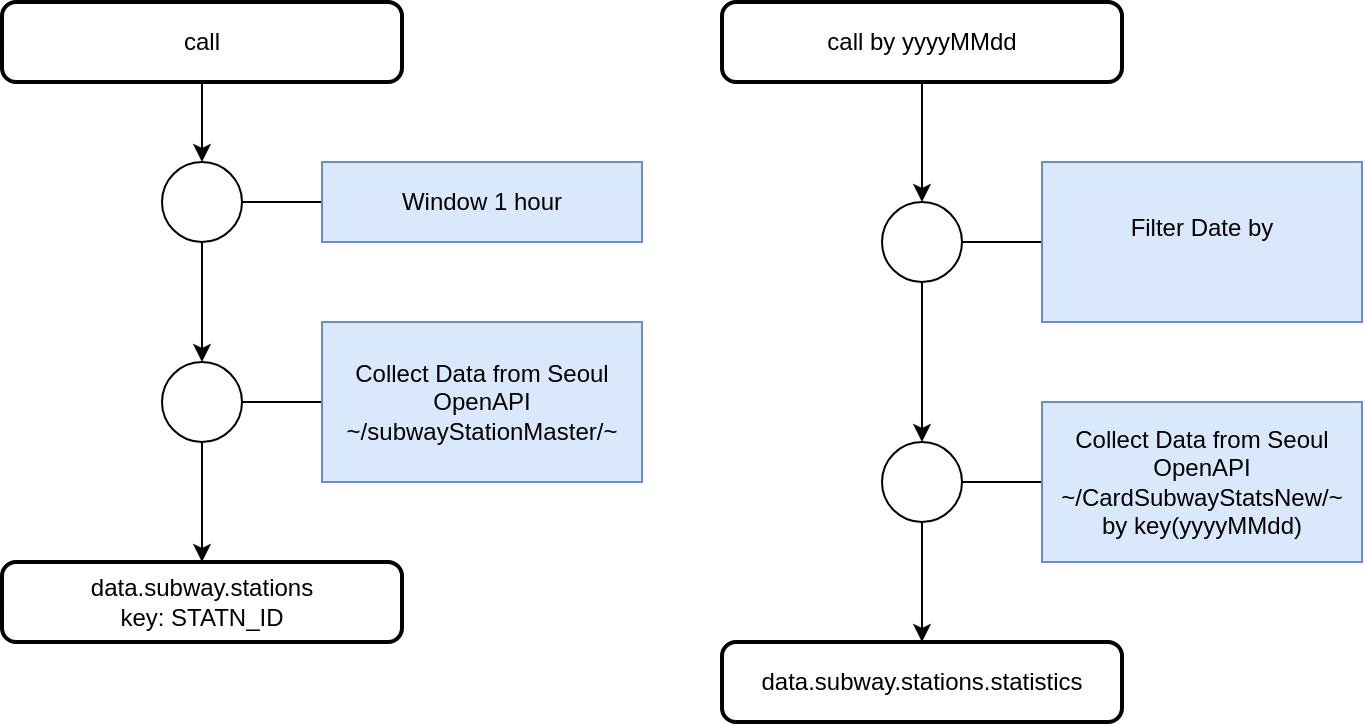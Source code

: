 <mxfile version="24.4.7" type="github">
  <diagram name="페이지-1" id="JWyKKp6nfTICBsnojCP5">
    <mxGraphModel dx="1434" dy="756" grid="1" gridSize="10" guides="1" tooltips="1" connect="1" arrows="1" fold="1" page="1" pageScale="1" pageWidth="827" pageHeight="1169" math="0" shadow="0">
      <root>
        <mxCell id="0" />
        <mxCell id="1" parent="0" />
        <mxCell id="SGr65tSHeNTUfyerGdpC-85" style="edgeStyle=orthogonalEdgeStyle;rounded=0;orthogonalLoop=1;jettySize=auto;html=1;entryX=0.5;entryY=0;entryDx=0;entryDy=0;" parent="1" source="y0M5lhtuxYC9Bl8y9-jR-1" target="SGr65tSHeNTUfyerGdpC-82" edge="1">
          <mxGeometry relative="1" as="geometry" />
        </mxCell>
        <mxCell id="y0M5lhtuxYC9Bl8y9-jR-1" value="&lt;div&gt;&lt;span style=&quot;background-color: initial;&quot;&gt;call&lt;/span&gt;&lt;br&gt;&lt;/div&gt;" style="rounded=1;whiteSpace=wrap;html=1;absoluteArcSize=1;arcSize=14;strokeWidth=2;" parent="1" vertex="1">
          <mxGeometry x="40" y="80" width="200" height="40" as="geometry" />
        </mxCell>
        <mxCell id="SGr65tSHeNTUfyerGdpC-9" value="" style="group" parent="1" vertex="1" connectable="0">
          <mxGeometry x="120" y="240" width="240" height="80" as="geometry" />
        </mxCell>
        <mxCell id="SGr65tSHeNTUfyerGdpC-10" value="" style="shape=ellipse;html=1;dashed=0;whiteSpace=wrap;perimeter=ellipsePerimeter;" parent="SGr65tSHeNTUfyerGdpC-9" vertex="1">
          <mxGeometry y="20" width="40" height="40" as="geometry" />
        </mxCell>
        <mxCell id="SGr65tSHeNTUfyerGdpC-11" style="edgeStyle=orthogonalEdgeStyle;rounded=0;orthogonalLoop=1;jettySize=auto;html=1;exitX=0;exitY=0.5;exitDx=0;exitDy=0;entryX=1;entryY=0.5;entryDx=0;entryDy=0;endArrow=none;endFill=0;" parent="SGr65tSHeNTUfyerGdpC-9" source="SGr65tSHeNTUfyerGdpC-12" target="SGr65tSHeNTUfyerGdpC-10" edge="1">
          <mxGeometry relative="1" as="geometry" />
        </mxCell>
        <mxCell id="SGr65tSHeNTUfyerGdpC-12" value="Collect Data from Seoul OpenAPI&lt;div&gt;~/subwayStationMaster/~&lt;br&gt;&lt;/div&gt;" style="text;html=1;align=center;verticalAlign=middle;whiteSpace=wrap;rounded=0;fillColor=#dae8fc;strokeColor=#6c8ebf;" parent="SGr65tSHeNTUfyerGdpC-9" vertex="1">
          <mxGeometry x="80" width="160" height="80" as="geometry" />
        </mxCell>
        <mxCell id="SGr65tSHeNTUfyerGdpC-16" value="&lt;div&gt;&lt;span style=&quot;background-color: initial;&quot;&gt;data.subway.stations&lt;/span&gt;&lt;br&gt;&lt;/div&gt;&lt;div&gt;&lt;span style=&quot;background-color: initial;&quot;&gt;key: STATN_ID&lt;/span&gt;&lt;/div&gt;" style="rounded=1;whiteSpace=wrap;html=1;absoluteArcSize=1;arcSize=14;strokeWidth=2;" parent="1" vertex="1">
          <mxGeometry x="40" y="360" width="200" height="40" as="geometry" />
        </mxCell>
        <mxCell id="SGr65tSHeNTUfyerGdpC-17" value="" style="edgeStyle=orthogonalEdgeStyle;rounded=0;orthogonalLoop=1;jettySize=auto;html=1;entryX=0.5;entryY=0;entryDx=0;entryDy=0;" parent="1" source="SGr65tSHeNTUfyerGdpC-10" target="SGr65tSHeNTUfyerGdpC-16" edge="1">
          <mxGeometry relative="1" as="geometry">
            <mxPoint as="offset" />
          </mxGeometry>
        </mxCell>
        <mxCell id="J1jjIrSKAcxXrrK791d9-6" style="edgeStyle=orthogonalEdgeStyle;rounded=0;orthogonalLoop=1;jettySize=auto;html=1;entryX=0.5;entryY=0;entryDx=0;entryDy=0;" parent="1" source="SGr65tSHeNTUfyerGdpC-18" target="SGr65tSHeNTUfyerGdpC-29" edge="1">
          <mxGeometry relative="1" as="geometry" />
        </mxCell>
        <mxCell id="SGr65tSHeNTUfyerGdpC-18" value="&lt;div&gt;&lt;span style=&quot;background-color: initial;&quot;&gt;call by&lt;/span&gt;&lt;span style=&quot;background-color: initial;&quot;&gt;&amp;nbsp;yyyyMMdd&lt;/span&gt;&lt;/div&gt;" style="rounded=1;whiteSpace=wrap;html=1;absoluteArcSize=1;arcSize=14;strokeWidth=2;" parent="1" vertex="1">
          <mxGeometry x="400" y="80" width="200" height="40" as="geometry" />
        </mxCell>
        <mxCell id="SGr65tSHeNTUfyerGdpC-24" value="" style="group" parent="1" vertex="1" connectable="0">
          <mxGeometry x="480" y="280" width="240" height="80" as="geometry" />
        </mxCell>
        <mxCell id="SGr65tSHeNTUfyerGdpC-25" value="" style="shape=ellipse;html=1;dashed=0;whiteSpace=wrap;perimeter=ellipsePerimeter;" parent="SGr65tSHeNTUfyerGdpC-24" vertex="1">
          <mxGeometry y="20" width="40" height="40" as="geometry" />
        </mxCell>
        <mxCell id="SGr65tSHeNTUfyerGdpC-26" style="edgeStyle=orthogonalEdgeStyle;rounded=0;orthogonalLoop=1;jettySize=auto;html=1;exitX=0;exitY=0.5;exitDx=0;exitDy=0;entryX=1;entryY=0.5;entryDx=0;entryDy=0;endArrow=none;endFill=0;" parent="SGr65tSHeNTUfyerGdpC-24" source="SGr65tSHeNTUfyerGdpC-27" target="SGr65tSHeNTUfyerGdpC-25" edge="1">
          <mxGeometry relative="1" as="geometry" />
        </mxCell>
        <mxCell id="SGr65tSHeNTUfyerGdpC-27" value="Collect Data from Seoul OpenAPI&lt;div&gt;~/CardSubwayStatsNew/~&lt;br&gt;&lt;/div&gt;&lt;div&gt;by key(yyyyMMdd)&lt;/div&gt;" style="text;html=1;align=center;verticalAlign=middle;whiteSpace=wrap;rounded=0;fillColor=#dae8fc;strokeColor=#6c8ebf;" parent="SGr65tSHeNTUfyerGdpC-24" vertex="1">
          <mxGeometry x="80" width="160" height="80" as="geometry" />
        </mxCell>
        <mxCell id="SGr65tSHeNTUfyerGdpC-33" style="edgeStyle=orthogonalEdgeStyle;rounded=0;orthogonalLoop=1;jettySize=auto;html=1;entryX=0.5;entryY=0;entryDx=0;entryDy=0;" parent="1" source="SGr65tSHeNTUfyerGdpC-29" target="SGr65tSHeNTUfyerGdpC-25" edge="1">
          <mxGeometry relative="1" as="geometry" />
        </mxCell>
        <mxCell id="SGr65tSHeNTUfyerGdpC-37" value="" style="group" parent="1" vertex="1" connectable="0">
          <mxGeometry x="480" y="160" width="240" height="80" as="geometry" />
        </mxCell>
        <mxCell id="SGr65tSHeNTUfyerGdpC-29" value="" style="shape=ellipse;html=1;dashed=0;whiteSpace=wrap;perimeter=ellipsePerimeter;" parent="SGr65tSHeNTUfyerGdpC-37" vertex="1">
          <mxGeometry y="20" width="40" height="40" as="geometry" />
        </mxCell>
        <mxCell id="SGr65tSHeNTUfyerGdpC-30" style="edgeStyle=orthogonalEdgeStyle;rounded=0;orthogonalLoop=1;jettySize=auto;html=1;exitX=0;exitY=0.5;exitDx=0;exitDy=0;entryX=1;entryY=0.5;entryDx=0;entryDy=0;endArrow=none;endFill=0;" parent="SGr65tSHeNTUfyerGdpC-37" source="SGr65tSHeNTUfyerGdpC-31" target="SGr65tSHeNTUfyerGdpC-29" edge="1">
          <mxGeometry relative="1" as="geometry" />
        </mxCell>
        <mxCell id="SGr65tSHeNTUfyerGdpC-31" value="Filter Date by&lt;div&gt;&lt;br&gt;&lt;/div&gt;" style="text;html=1;align=center;verticalAlign=middle;whiteSpace=wrap;rounded=0;fillColor=#dae8fc;strokeColor=#6c8ebf;" parent="SGr65tSHeNTUfyerGdpC-37" vertex="1">
          <mxGeometry x="80" width="160" height="80" as="geometry" />
        </mxCell>
        <mxCell id="SGr65tSHeNTUfyerGdpC-81" value="" style="group" parent="1" vertex="1" connectable="0">
          <mxGeometry x="120" y="160" width="240" height="40" as="geometry" />
        </mxCell>
        <mxCell id="SGr65tSHeNTUfyerGdpC-82" value="" style="shape=ellipse;html=1;dashed=0;whiteSpace=wrap;perimeter=ellipsePerimeter;" parent="SGr65tSHeNTUfyerGdpC-81" vertex="1">
          <mxGeometry width="40" height="40" as="geometry" />
        </mxCell>
        <mxCell id="SGr65tSHeNTUfyerGdpC-83" style="edgeStyle=orthogonalEdgeStyle;rounded=0;orthogonalLoop=1;jettySize=auto;html=1;exitX=0;exitY=0.5;exitDx=0;exitDy=0;entryX=1;entryY=0.5;entryDx=0;entryDy=0;endArrow=none;endFill=0;" parent="SGr65tSHeNTUfyerGdpC-81" source="SGr65tSHeNTUfyerGdpC-84" target="SGr65tSHeNTUfyerGdpC-82" edge="1">
          <mxGeometry relative="1" as="geometry" />
        </mxCell>
        <mxCell id="SGr65tSHeNTUfyerGdpC-84" value="Window 1 hour" style="text;html=1;align=center;verticalAlign=middle;whiteSpace=wrap;rounded=0;fillColor=#dae8fc;strokeColor=#6c8ebf;" parent="SGr65tSHeNTUfyerGdpC-81" vertex="1">
          <mxGeometry x="80" width="160" height="40" as="geometry" />
        </mxCell>
        <mxCell id="SGr65tSHeNTUfyerGdpC-86" style="edgeStyle=orthogonalEdgeStyle;rounded=0;orthogonalLoop=1;jettySize=auto;html=1;entryX=0.5;entryY=0;entryDx=0;entryDy=0;" parent="1" source="SGr65tSHeNTUfyerGdpC-82" target="SGr65tSHeNTUfyerGdpC-10" edge="1">
          <mxGeometry relative="1" as="geometry" />
        </mxCell>
        <mxCell id="SGr65tSHeNTUfyerGdpC-49" value="&lt;div&gt;&lt;span style=&quot;background-color: initial;&quot;&gt;data.subway.stations.statistics&lt;/span&gt;&lt;/div&gt;" style="rounded=1;whiteSpace=wrap;html=1;absoluteArcSize=1;arcSize=14;strokeWidth=2;" parent="1" vertex="1">
          <mxGeometry x="400" y="400" width="200" height="40" as="geometry" />
        </mxCell>
        <mxCell id="1gD3x5pLsf6UWsqtgRwO-1" style="edgeStyle=orthogonalEdgeStyle;rounded=0;orthogonalLoop=1;jettySize=auto;html=1;entryX=0.5;entryY=0;entryDx=0;entryDy=0;" parent="1" source="SGr65tSHeNTUfyerGdpC-25" target="SGr65tSHeNTUfyerGdpC-49" edge="1">
          <mxGeometry relative="1" as="geometry" />
        </mxCell>
      </root>
    </mxGraphModel>
  </diagram>
</mxfile>
